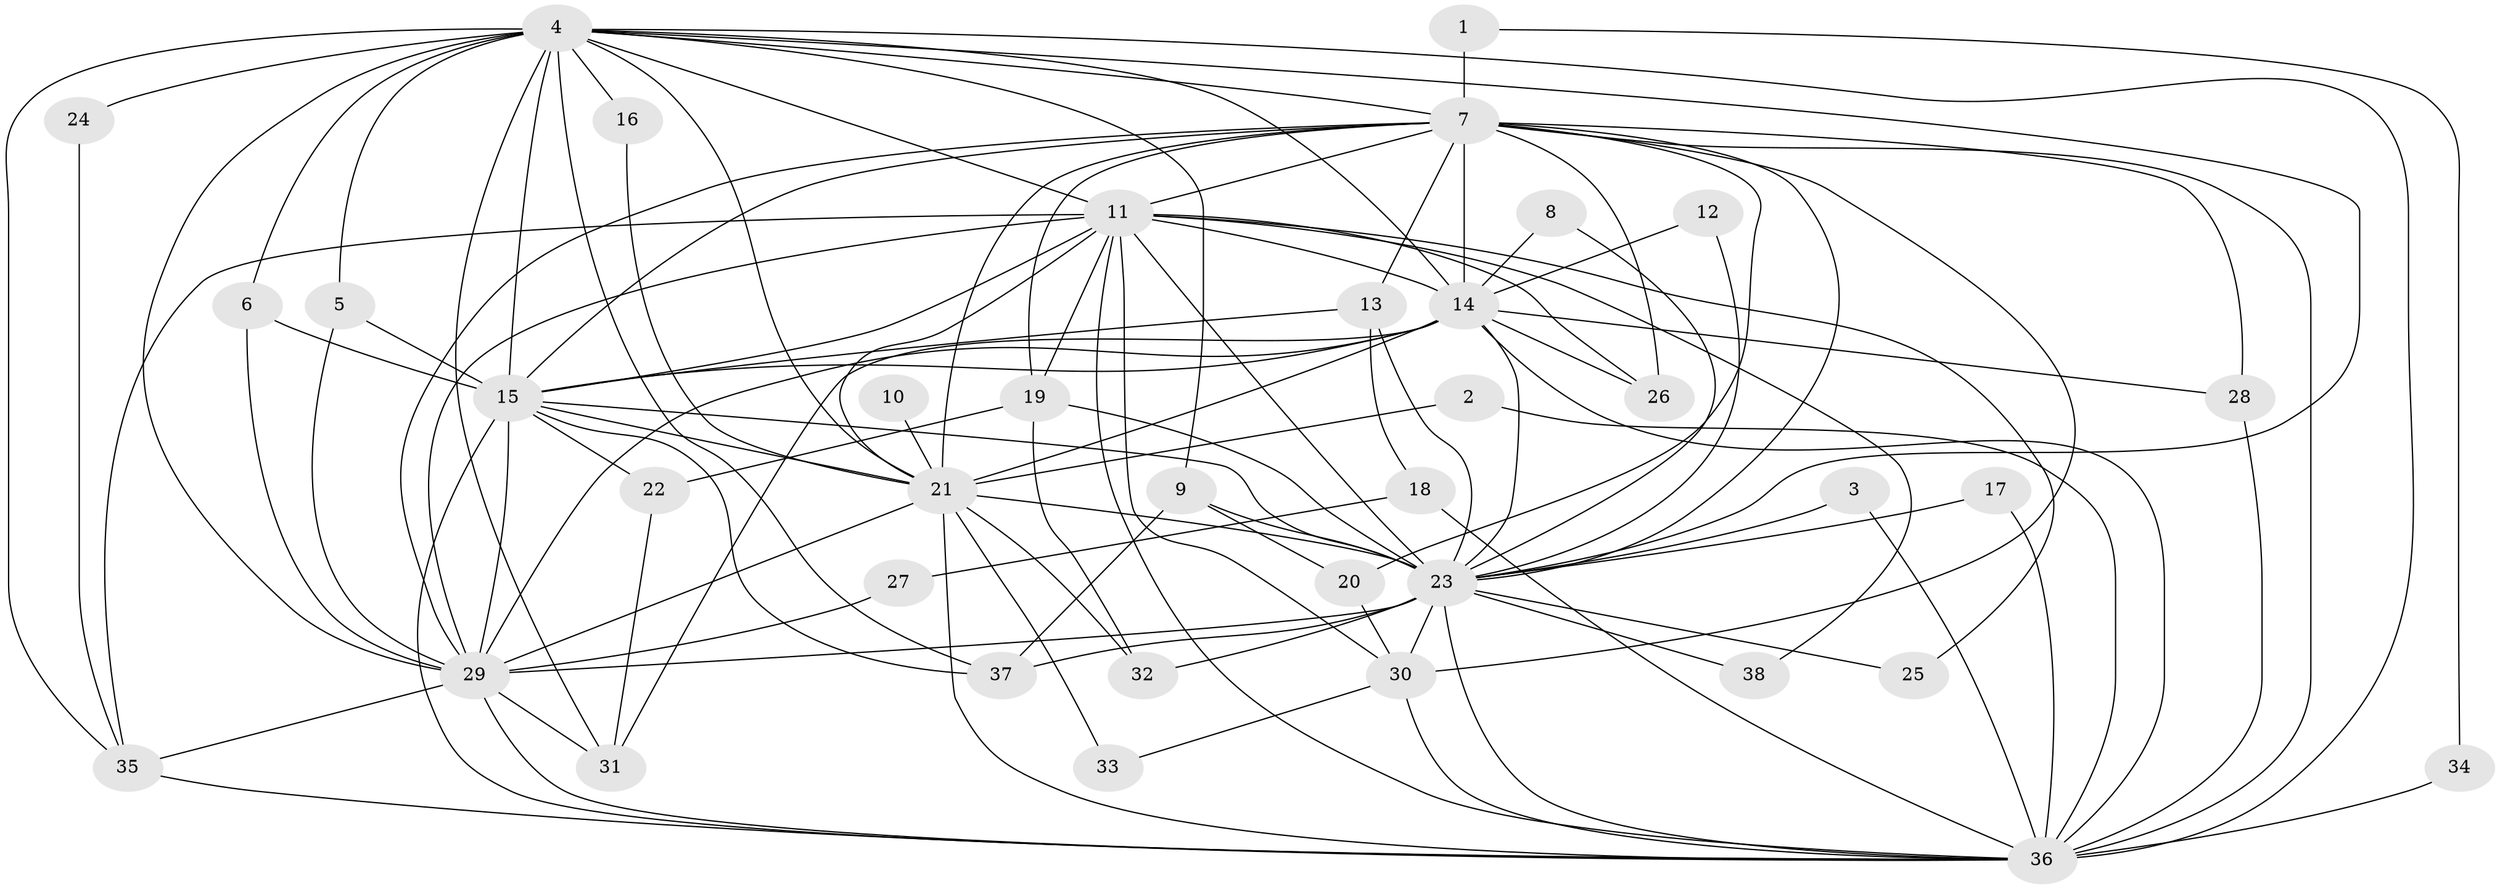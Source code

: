 // original degree distribution, {19: 0.013157894736842105, 15: 0.013157894736842105, 18: 0.039473684210526314, 17: 0.013157894736842105, 14: 0.013157894736842105, 28: 0.013157894736842105, 20: 0.013157894736842105, 22: 0.013157894736842105, 5: 0.02631578947368421, 3: 0.14473684210526316, 6: 0.013157894736842105, 2: 0.6052631578947368, 4: 0.07894736842105263}
// Generated by graph-tools (version 1.1) at 2025/36/03/04/25 23:36:14]
// undirected, 38 vertices, 108 edges
graph export_dot {
  node [color=gray90,style=filled];
  1;
  2;
  3;
  4;
  5;
  6;
  7;
  8;
  9;
  10;
  11;
  12;
  13;
  14;
  15;
  16;
  17;
  18;
  19;
  20;
  21;
  22;
  23;
  24;
  25;
  26;
  27;
  28;
  29;
  30;
  31;
  32;
  33;
  34;
  35;
  36;
  37;
  38;
  1 -- 7 [weight=2.0];
  1 -- 34 [weight=1.0];
  2 -- 21 [weight=1.0];
  2 -- 36 [weight=1.0];
  3 -- 23 [weight=1.0];
  3 -- 36 [weight=1.0];
  4 -- 5 [weight=1.0];
  4 -- 6 [weight=1.0];
  4 -- 7 [weight=2.0];
  4 -- 9 [weight=1.0];
  4 -- 11 [weight=1.0];
  4 -- 14 [weight=1.0];
  4 -- 15 [weight=2.0];
  4 -- 16 [weight=1.0];
  4 -- 21 [weight=1.0];
  4 -- 23 [weight=1.0];
  4 -- 24 [weight=1.0];
  4 -- 29 [weight=1.0];
  4 -- 31 [weight=1.0];
  4 -- 35 [weight=1.0];
  4 -- 36 [weight=1.0];
  4 -- 37 [weight=2.0];
  5 -- 15 [weight=1.0];
  5 -- 29 [weight=1.0];
  6 -- 15 [weight=1.0];
  6 -- 29 [weight=1.0];
  7 -- 11 [weight=2.0];
  7 -- 13 [weight=1.0];
  7 -- 14 [weight=2.0];
  7 -- 15 [weight=2.0];
  7 -- 19 [weight=1.0];
  7 -- 20 [weight=1.0];
  7 -- 21 [weight=2.0];
  7 -- 23 [weight=3.0];
  7 -- 26 [weight=1.0];
  7 -- 28 [weight=1.0];
  7 -- 29 [weight=2.0];
  7 -- 30 [weight=1.0];
  7 -- 36 [weight=4.0];
  8 -- 14 [weight=1.0];
  8 -- 23 [weight=1.0];
  9 -- 20 [weight=1.0];
  9 -- 23 [weight=1.0];
  9 -- 37 [weight=1.0];
  10 -- 21 [weight=1.0];
  11 -- 14 [weight=1.0];
  11 -- 15 [weight=1.0];
  11 -- 19 [weight=1.0];
  11 -- 21 [weight=1.0];
  11 -- 23 [weight=2.0];
  11 -- 25 [weight=1.0];
  11 -- 26 [weight=1.0];
  11 -- 29 [weight=2.0];
  11 -- 30 [weight=1.0];
  11 -- 35 [weight=1.0];
  11 -- 36 [weight=2.0];
  11 -- 38 [weight=1.0];
  12 -- 14 [weight=1.0];
  12 -- 23 [weight=1.0];
  13 -- 15 [weight=1.0];
  13 -- 18 [weight=1.0];
  13 -- 23 [weight=1.0];
  14 -- 15 [weight=2.0];
  14 -- 21 [weight=1.0];
  14 -- 23 [weight=1.0];
  14 -- 26 [weight=1.0];
  14 -- 28 [weight=1.0];
  14 -- 29 [weight=4.0];
  14 -- 31 [weight=1.0];
  14 -- 36 [weight=1.0];
  15 -- 21 [weight=1.0];
  15 -- 22 [weight=2.0];
  15 -- 23 [weight=2.0];
  15 -- 29 [weight=1.0];
  15 -- 36 [weight=1.0];
  15 -- 37 [weight=1.0];
  16 -- 21 [weight=1.0];
  17 -- 23 [weight=1.0];
  17 -- 36 [weight=1.0];
  18 -- 27 [weight=1.0];
  18 -- 36 [weight=1.0];
  19 -- 22 [weight=1.0];
  19 -- 23 [weight=1.0];
  19 -- 32 [weight=1.0];
  20 -- 30 [weight=1.0];
  21 -- 23 [weight=3.0];
  21 -- 29 [weight=1.0];
  21 -- 32 [weight=1.0];
  21 -- 33 [weight=1.0];
  21 -- 36 [weight=1.0];
  22 -- 31 [weight=1.0];
  23 -- 25 [weight=1.0];
  23 -- 29 [weight=1.0];
  23 -- 30 [weight=1.0];
  23 -- 32 [weight=2.0];
  23 -- 36 [weight=1.0];
  23 -- 37 [weight=1.0];
  23 -- 38 [weight=1.0];
  24 -- 35 [weight=1.0];
  27 -- 29 [weight=1.0];
  28 -- 36 [weight=1.0];
  29 -- 31 [weight=1.0];
  29 -- 35 [weight=1.0];
  29 -- 36 [weight=2.0];
  30 -- 33 [weight=1.0];
  30 -- 36 [weight=1.0];
  34 -- 36 [weight=2.0];
  35 -- 36 [weight=1.0];
}
